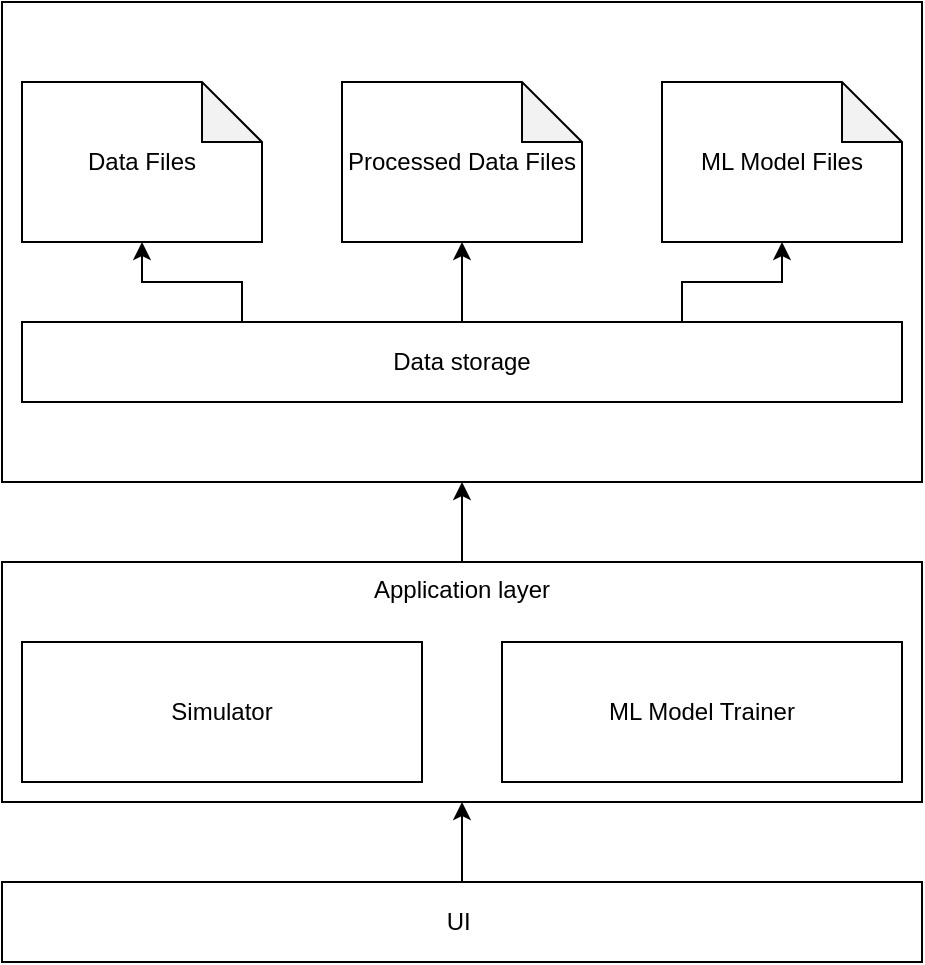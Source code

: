 <mxfile version="13.6.2" type="device"><diagram id="mSJRYxASvkFQhgRJmkj8" name="Page-1"><mxGraphModel dx="868" dy="550" grid="1" gridSize="10" guides="1" tooltips="1" connect="1" arrows="1" fold="1" page="1" pageScale="1" pageWidth="850" pageHeight="1100" math="0" shadow="0"><root><mxCell id="0"/><mxCell id="1" parent="0"/><mxCell id="AHPWyXE-a25Mu7-GlCMm-55" style="edgeStyle=orthogonalEdgeStyle;rounded=0;orthogonalLoop=1;jettySize=auto;html=1;exitX=0.5;exitY=0;exitDx=0;exitDy=0;entryX=0.5;entryY=1;entryDx=0;entryDy=0;" parent="1" source="AHPWyXE-a25Mu7-GlCMm-17" target="AHPWyXE-a25Mu7-GlCMm-37" edge="1"><mxGeometry relative="1" as="geometry"/></mxCell><mxCell id="AHPWyXE-a25Mu7-GlCMm-17" value="Application layer" style="rounded=0;whiteSpace=wrap;html=1;verticalAlign=top;fillColor=none;" parent="1" vertex="1"><mxGeometry x="70" y="320" width="460" height="120" as="geometry"/></mxCell><mxCell id="AHPWyXE-a25Mu7-GlCMm-20" value="Simulator" style="rounded=0;whiteSpace=wrap;html=1;" parent="1" vertex="1"><mxGeometry x="80" y="360" width="200" height="70" as="geometry"/></mxCell><mxCell id="AHPWyXE-a25Mu7-GlCMm-21" value="ML Model Trainer" style="rounded=0;whiteSpace=wrap;html=1;" parent="1" vertex="1"><mxGeometry x="320" y="360" width="200" height="70" as="geometry"/></mxCell><mxCell id="AHPWyXE-a25Mu7-GlCMm-56" style="edgeStyle=orthogonalEdgeStyle;rounded=0;orthogonalLoop=1;jettySize=auto;html=1;exitX=0.5;exitY=0;exitDx=0;exitDy=0;entryX=0.5;entryY=1;entryDx=0;entryDy=0;" parent="1" source="AHPWyXE-a25Mu7-GlCMm-22" target="AHPWyXE-a25Mu7-GlCMm-17" edge="1"><mxGeometry relative="1" as="geometry"/></mxCell><mxCell id="AHPWyXE-a25Mu7-GlCMm-22" value="UI&amp;nbsp;" style="rounded=0;whiteSpace=wrap;html=1;" parent="1" vertex="1"><mxGeometry x="70" y="480" width="460" height="40" as="geometry"/></mxCell><mxCell id="AHPWyXE-a25Mu7-GlCMm-37" value="" style="rounded=0;whiteSpace=wrap;html=1;verticalAlign=top;fillColor=none;" parent="1" vertex="1"><mxGeometry x="70" y="40" width="460" height="240" as="geometry"/></mxCell><mxCell id="AHPWyXE-a25Mu7-GlCMm-1" value="Data Files" style="shape=note;whiteSpace=wrap;html=1;backgroundOutline=1;darkOpacity=0.05;" parent="1" vertex="1"><mxGeometry x="80" y="80" width="120" height="80" as="geometry"/></mxCell><mxCell id="AHPWyXE-a25Mu7-GlCMm-2" value="Processed Data Files" style="shape=note;whiteSpace=wrap;html=1;backgroundOutline=1;darkOpacity=0.05;" parent="1" vertex="1"><mxGeometry x="240" y="80" width="120" height="80" as="geometry"/></mxCell><mxCell id="AHPWyXE-a25Mu7-GlCMm-3" value="ML Model Files" style="shape=note;whiteSpace=wrap;html=1;backgroundOutline=1;darkOpacity=0.05;" parent="1" vertex="1"><mxGeometry x="400" y="80" width="120" height="80" as="geometry"/></mxCell><mxCell id="AHPWyXE-a25Mu7-GlCMm-44" style="edgeStyle=orthogonalEdgeStyle;rounded=0;orthogonalLoop=1;jettySize=auto;html=1;exitX=0.25;exitY=0;exitDx=0;exitDy=0;entryX=0.5;entryY=1;entryDx=0;entryDy=0;entryPerimeter=0;" parent="1" source="AHPWyXE-a25Mu7-GlCMm-4" target="AHPWyXE-a25Mu7-GlCMm-1" edge="1"><mxGeometry relative="1" as="geometry"/></mxCell><mxCell id="AHPWyXE-a25Mu7-GlCMm-45" style="edgeStyle=orthogonalEdgeStyle;rounded=0;orthogonalLoop=1;jettySize=auto;html=1;exitX=0.5;exitY=0;exitDx=0;exitDy=0;entryX=0.5;entryY=1;entryDx=0;entryDy=0;entryPerimeter=0;" parent="1" source="AHPWyXE-a25Mu7-GlCMm-4" target="AHPWyXE-a25Mu7-GlCMm-2" edge="1"><mxGeometry relative="1" as="geometry"/></mxCell><mxCell id="AHPWyXE-a25Mu7-GlCMm-48" style="edgeStyle=orthogonalEdgeStyle;rounded=0;orthogonalLoop=1;jettySize=auto;html=1;exitX=0.75;exitY=0;exitDx=0;exitDy=0;entryX=0.5;entryY=1;entryDx=0;entryDy=0;entryPerimeter=0;" parent="1" source="AHPWyXE-a25Mu7-GlCMm-4" target="AHPWyXE-a25Mu7-GlCMm-3" edge="1"><mxGeometry relative="1" as="geometry"/></mxCell><mxCell id="AHPWyXE-a25Mu7-GlCMm-4" value="Data storage" style="rounded=0;whiteSpace=wrap;html=1;" parent="1" vertex="1"><mxGeometry x="80" y="200" width="440" height="40" as="geometry"/></mxCell></root></mxGraphModel></diagram></mxfile>